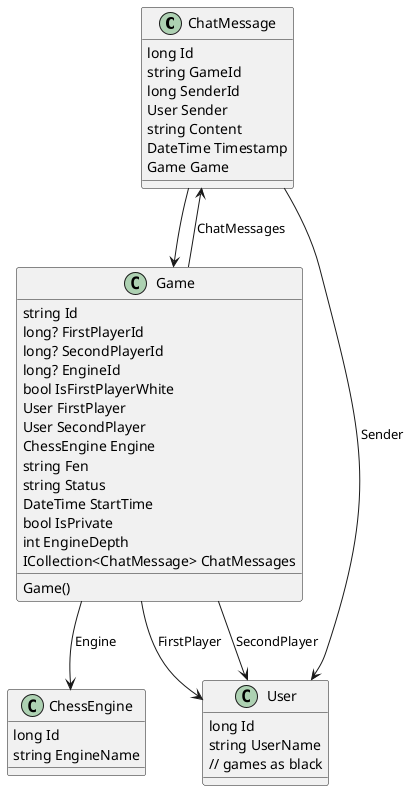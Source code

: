 @startuml classDiagram
class ChatMessage {
    long Id
    string GameId
    long SenderId
    User Sender
    string Content
    DateTime Timestamp
    Game Game
}

class ChessEngine {
    long Id
    string EngineName
}

class Game {
    Game()
    string Id
    long? FirstPlayerId
    long? SecondPlayerId
    long? EngineId
    bool IsFirstPlayerWhite
    User FirstPlayer
    User SecondPlayer
    ChessEngine Engine
    string Fen
    string Status
    DateTime StartTime
    bool IsPrivate
    int EngineDepth
    ICollection<ChatMessage> ChatMessages
}

class User {
    long Id
    string UserName
    // games as black
}

ChatMessage --> User : Sender
ChatMessage --> Game
Game --> User : FirstPlayer
Game --> User : SecondPlayer
Game --> ChessEngine : Engine
Game --> ChatMessage : ChatMessages
@enduml
